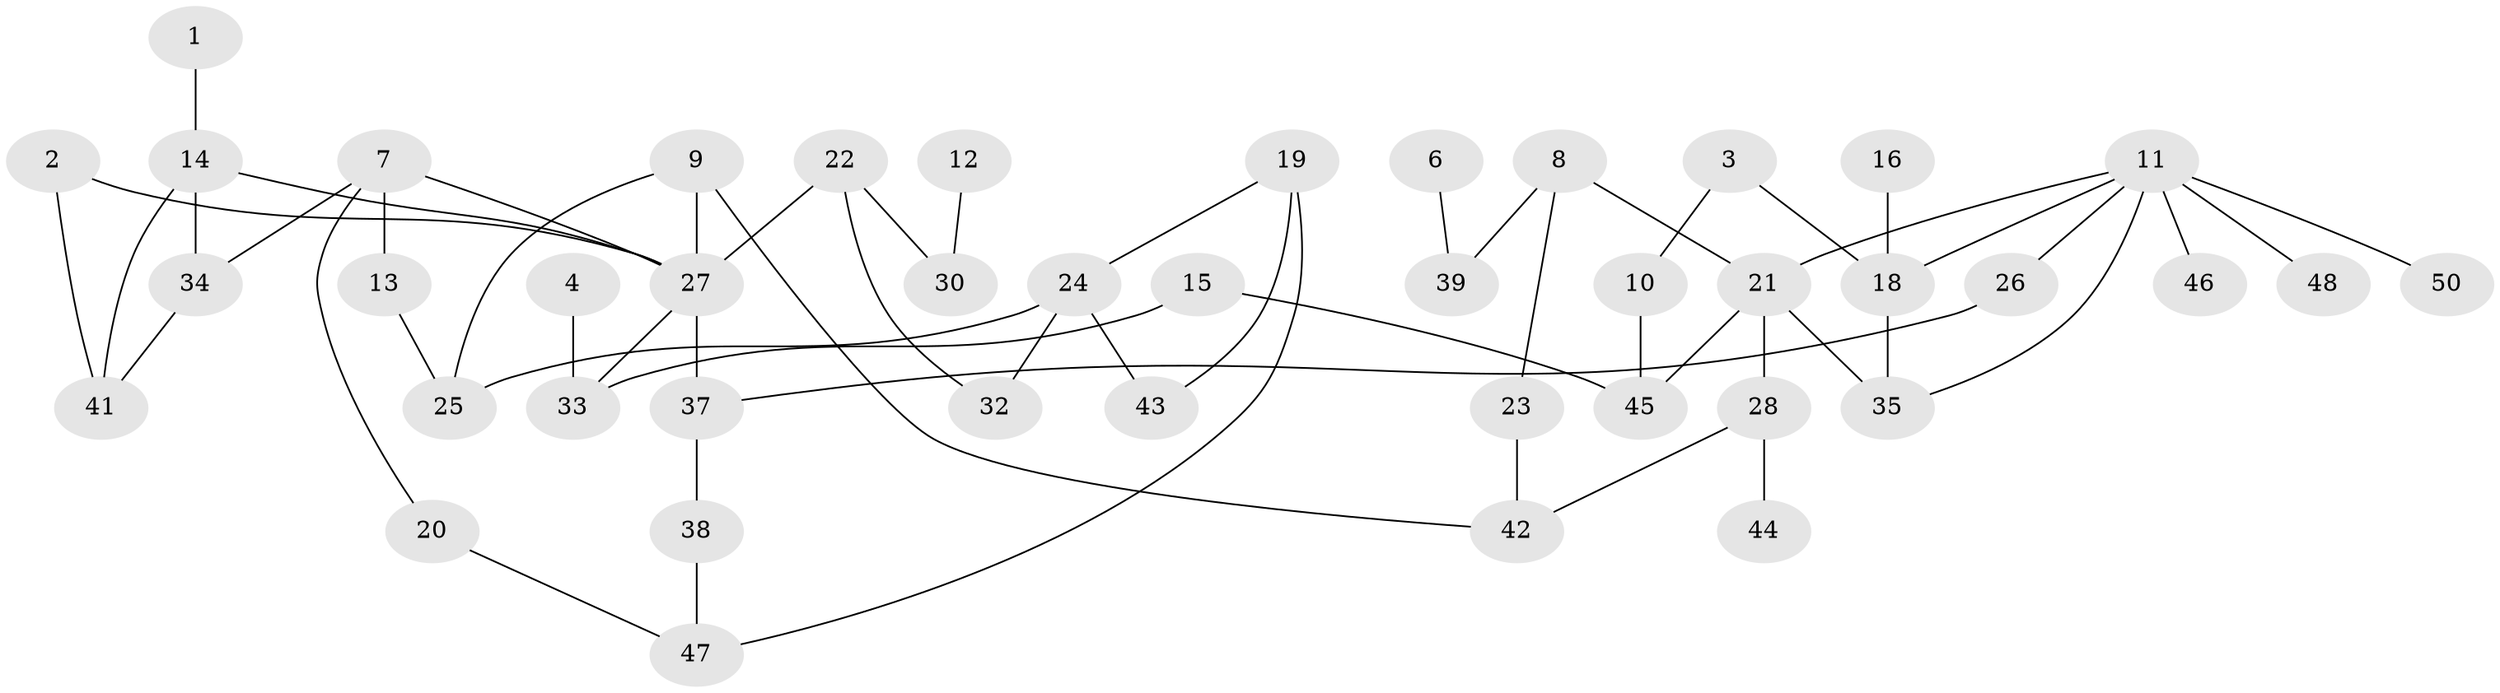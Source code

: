 // original degree distribution, {1: 0.2804878048780488, 2: 0.2926829268292683, 0: 0.06097560975609756, 3: 0.1951219512195122, 4: 0.12195121951219512, 5: 0.036585365853658534, 6: 0.012195121951219513}
// Generated by graph-tools (version 1.1) at 2025/48/03/04/25 22:48:27]
// undirected, 43 vertices, 56 edges
graph export_dot {
  node [color=gray90,style=filled];
  1;
  2;
  3;
  4;
  6;
  7;
  8;
  9;
  10;
  11;
  12;
  13;
  14;
  15;
  16;
  18;
  19;
  20;
  21;
  22;
  23;
  24;
  25;
  26;
  27;
  28;
  30;
  32;
  33;
  34;
  35;
  37;
  38;
  39;
  41;
  42;
  43;
  44;
  45;
  46;
  47;
  48;
  50;
  1 -- 14 [weight=1.0];
  2 -- 27 [weight=1.0];
  2 -- 41 [weight=1.0];
  3 -- 10 [weight=1.0];
  3 -- 18 [weight=1.0];
  4 -- 33 [weight=1.0];
  6 -- 39 [weight=1.0];
  7 -- 13 [weight=1.0];
  7 -- 20 [weight=1.0];
  7 -- 27 [weight=2.0];
  7 -- 34 [weight=1.0];
  8 -- 21 [weight=1.0];
  8 -- 23 [weight=1.0];
  8 -- 39 [weight=1.0];
  9 -- 25 [weight=1.0];
  9 -- 27 [weight=1.0];
  9 -- 42 [weight=1.0];
  10 -- 45 [weight=1.0];
  11 -- 18 [weight=1.0];
  11 -- 21 [weight=1.0];
  11 -- 26 [weight=1.0];
  11 -- 35 [weight=1.0];
  11 -- 46 [weight=1.0];
  11 -- 48 [weight=2.0];
  11 -- 50 [weight=1.0];
  12 -- 30 [weight=1.0];
  13 -- 25 [weight=1.0];
  14 -- 27 [weight=1.0];
  14 -- 34 [weight=1.0];
  14 -- 41 [weight=1.0];
  15 -- 33 [weight=1.0];
  15 -- 45 [weight=1.0];
  16 -- 18 [weight=1.0];
  18 -- 35 [weight=1.0];
  19 -- 24 [weight=1.0];
  19 -- 43 [weight=1.0];
  19 -- 47 [weight=1.0];
  20 -- 47 [weight=1.0];
  21 -- 28 [weight=1.0];
  21 -- 35 [weight=1.0];
  21 -- 45 [weight=1.0];
  22 -- 27 [weight=1.0];
  22 -- 30 [weight=1.0];
  22 -- 32 [weight=1.0];
  23 -- 42 [weight=1.0];
  24 -- 25 [weight=1.0];
  24 -- 32 [weight=1.0];
  24 -- 43 [weight=1.0];
  26 -- 37 [weight=1.0];
  27 -- 33 [weight=1.0];
  27 -- 37 [weight=1.0];
  28 -- 42 [weight=1.0];
  28 -- 44 [weight=1.0];
  34 -- 41 [weight=1.0];
  37 -- 38 [weight=1.0];
  38 -- 47 [weight=1.0];
}
